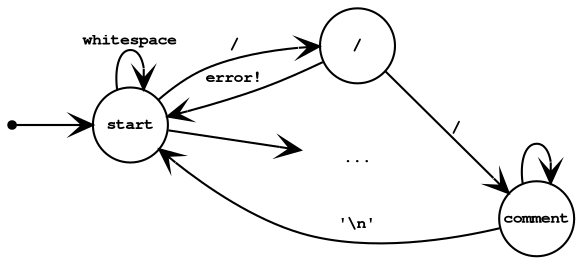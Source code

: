digraph G {
 rankdir=LR;
 margin="0,0";
 node [fontname="Courier Bold",fontsize=8,shape=circle,fixedsize=true];
 edge [fontname="Courier Bold",fontsize=8,arrowhead="vee"]; 

 n1[label="",shape=point];
 n2[label="start"];
 n1->n2;
 n2->n2[label="whitespace"];

 n3[label="/"];
 n2->n3[label="/"];
 n3->n2[label="error!"]

 n4[label="comment"];
 n3->n4[label="/"];
 n4->n4;
 n4->n2[label="'\\n'"]

 n5[label="...", shape=plaintext];
 n2->n5;
}
